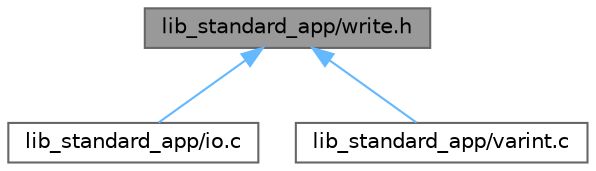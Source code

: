 digraph "lib_standard_app/write.h"
{
 // LATEX_PDF_SIZE
  bgcolor="transparent";
  edge [fontname=Helvetica,fontsize=10,labelfontname=Helvetica,labelfontsize=10];
  node [fontname=Helvetica,fontsize=10,shape=box,height=0.2,width=0.4];
  Node1 [label="lib_standard_app/write.h",height=0.2,width=0.4,color="gray40", fillcolor="grey60", style="filled", fontcolor="black",tooltip=" "];
  Node1 -> Node2 [dir="back",color="steelblue1",style="solid"];
  Node2 [label="lib_standard_app/io.c",height=0.2,width=0.4,color="grey40", fillcolor="white", style="filled",URL="$io_8c.html",tooltip=" "];
  Node1 -> Node3 [dir="back",color="steelblue1",style="solid"];
  Node3 [label="lib_standard_app/varint.c",height=0.2,width=0.4,color="grey40", fillcolor="white", style="filled",URL="$varint_8c.html",tooltip=" "];
}
